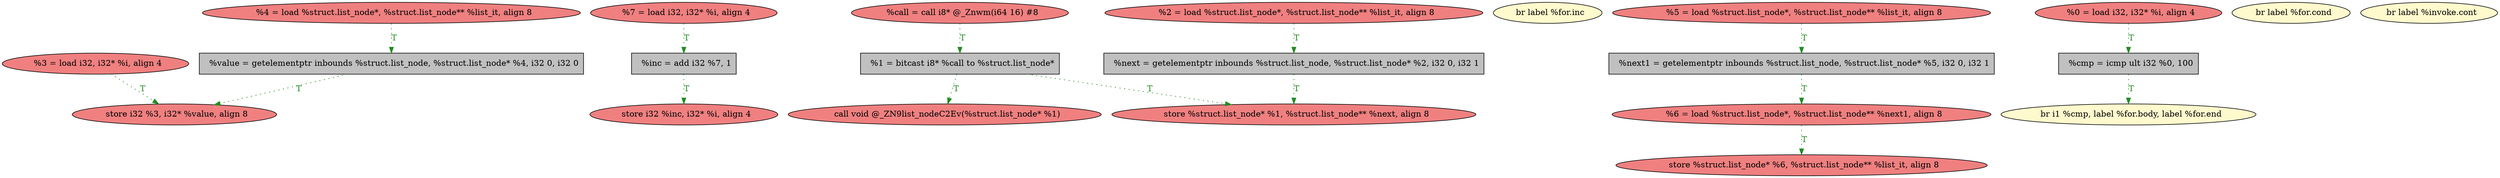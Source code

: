 
digraph G {


node802 [fillcolor=lightcoral,label="  %3 = load i32, i32* %i, align 4",shape=ellipse,style=filled ]
node801 [fillcolor=lightcoral,label="  %7 = load i32, i32* %i, align 4",shape=ellipse,style=filled ]
node800 [fillcolor=lightcoral,label="  store %struct.list_node* %1, %struct.list_node** %next, align 8",shape=ellipse,style=filled ]
node799 [fillcolor=grey,label="  %1 = bitcast i8* %call to %struct.list_node*",shape=rectangle,style=filled ]
node798 [fillcolor=grey,label="  %next = getelementptr inbounds %struct.list_node, %struct.list_node* %2, i32 0, i32 1",shape=rectangle,style=filled ]
node796 [fillcolor=lightcoral,label="  %2 = load %struct.list_node*, %struct.list_node** %list_it, align 8",shape=ellipse,style=filled ]
node785 [fillcolor=lemonchiffon,label="  br label %for.inc",shape=ellipse,style=filled ]
node783 [fillcolor=lightcoral,label="  %6 = load %struct.list_node*, %struct.list_node** %next1, align 8",shape=ellipse,style=filled ]
node786 [fillcolor=lightcoral,label="  call void @_ZN9list_nodeC2Ev(%struct.list_node* %1)",shape=ellipse,style=filled ]
node782 [fillcolor=lightcoral,label="  store %struct.list_node* %6, %struct.list_node** %list_it, align 8",shape=ellipse,style=filled ]
node794 [fillcolor=lightcoral,label="  store i32 %inc, i32* %i, align 4",shape=ellipse,style=filled ]
node790 [fillcolor=lightcoral,label="  %0 = load i32, i32* %i, align 4",shape=ellipse,style=filled ]
node787 [fillcolor=lightcoral,label="  %4 = load %struct.list_node*, %struct.list_node** %list_it, align 8",shape=ellipse,style=filled ]
node795 [fillcolor=lemonchiffon,label="  br i1 %cmp, label %for.body, label %for.end",shape=ellipse,style=filled ]
node781 [fillcolor=grey,label="  %inc = add i32 %7, 1",shape=rectangle,style=filled ]
node789 [fillcolor=grey,label="  %value = getelementptr inbounds %struct.list_node, %struct.list_node* %4, i32 0, i32 0",shape=rectangle,style=filled ]
node797 [fillcolor=lightcoral,label="  %5 = load %struct.list_node*, %struct.list_node** %list_it, align 8",shape=ellipse,style=filled ]
node784 [fillcolor=grey,label="  %next1 = getelementptr inbounds %struct.list_node, %struct.list_node* %5, i32 0, i32 1",shape=rectangle,style=filled ]
node791 [fillcolor=grey,label="  %cmp = icmp ult i32 %0, 100",shape=rectangle,style=filled ]
node780 [fillcolor=lemonchiffon,label="  br label %for.cond",shape=ellipse,style=filled ]
node792 [fillcolor=lightcoral,label="  store i32 %3, i32* %value, align 8",shape=ellipse,style=filled ]
node788 [fillcolor=lightcoral,label="  %call = call i8* @_Znwm(i64 16) #8",shape=ellipse,style=filled ]
node793 [fillcolor=lemonchiffon,label="  br label %invoke.cont",shape=ellipse,style=filled ]

node790->node791 [style=dotted,color=forestgreen,label="T",fontcolor=forestgreen ]
node784->node783 [style=dotted,color=forestgreen,label="T",fontcolor=forestgreen ]
node789->node792 [style=dotted,color=forestgreen,label="T",fontcolor=forestgreen ]
node788->node799 [style=dotted,color=forestgreen,label="T",fontcolor=forestgreen ]
node797->node784 [style=dotted,color=forestgreen,label="T",fontcolor=forestgreen ]
node802->node792 [style=dotted,color=forestgreen,label="T",fontcolor=forestgreen ]
node783->node782 [style=dotted,color=forestgreen,label="T",fontcolor=forestgreen ]
node787->node789 [style=dotted,color=forestgreen,label="T",fontcolor=forestgreen ]
node799->node786 [style=dotted,color=forestgreen,label="T",fontcolor=forestgreen ]
node791->node795 [style=dotted,color=forestgreen,label="T",fontcolor=forestgreen ]
node801->node781 [style=dotted,color=forestgreen,label="T",fontcolor=forestgreen ]
node799->node800 [style=dotted,color=forestgreen,label="T",fontcolor=forestgreen ]
node798->node800 [style=dotted,color=forestgreen,label="T",fontcolor=forestgreen ]
node781->node794 [style=dotted,color=forestgreen,label="T",fontcolor=forestgreen ]
node796->node798 [style=dotted,color=forestgreen,label="T",fontcolor=forestgreen ]


}
